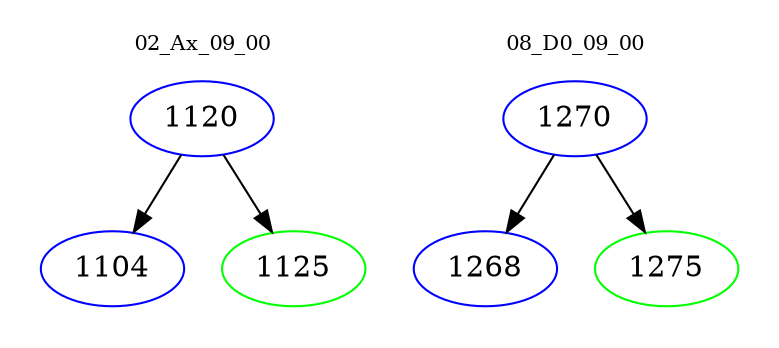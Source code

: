 digraph{
subgraph cluster_0 {
color = white
label = "02_Ax_09_00";
fontsize=10;
T0_1120 [label="1120", color="blue"]
T0_1120 -> T0_1104 [color="black"]
T0_1104 [label="1104", color="blue"]
T0_1120 -> T0_1125 [color="black"]
T0_1125 [label="1125", color="green"]
}
subgraph cluster_1 {
color = white
label = "08_D0_09_00";
fontsize=10;
T1_1270 [label="1270", color="blue"]
T1_1270 -> T1_1268 [color="black"]
T1_1268 [label="1268", color="blue"]
T1_1270 -> T1_1275 [color="black"]
T1_1275 [label="1275", color="green"]
}
}

